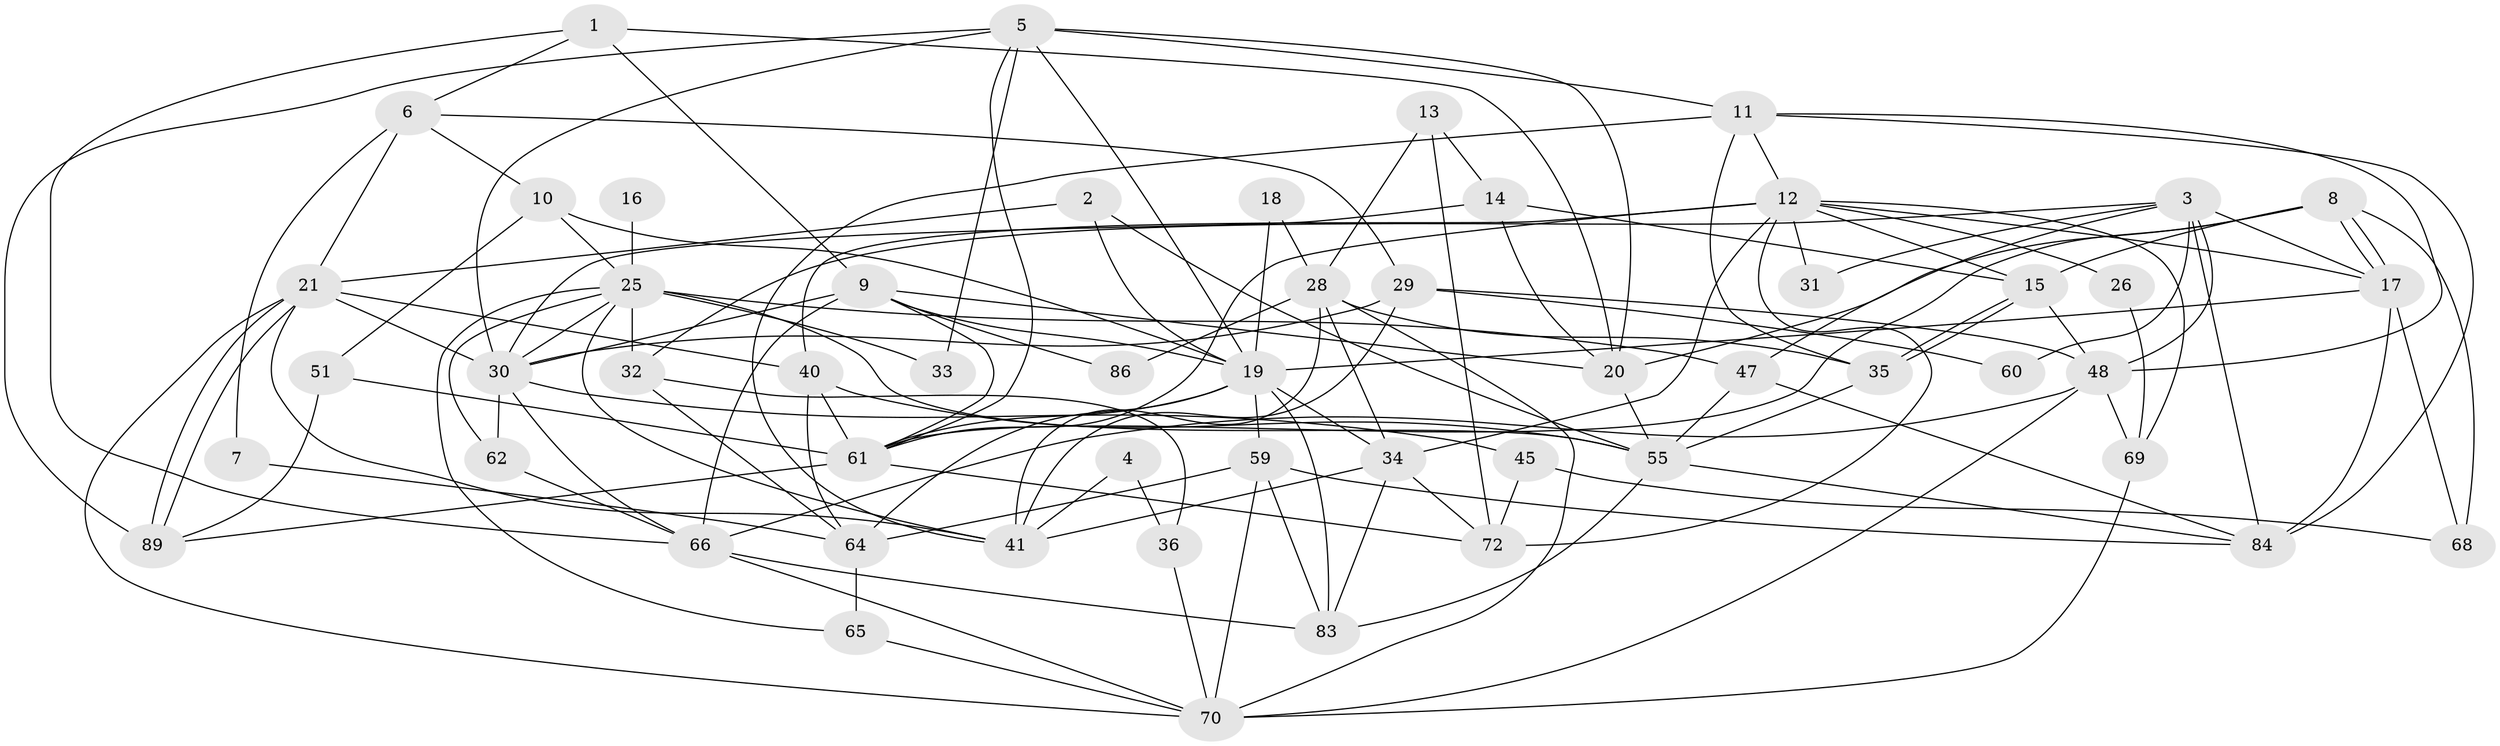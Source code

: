 // original degree distribution, {4: 0.23076923076923078, 3: 0.31868131868131866, 5: 0.1978021978021978, 2: 0.12087912087912088, 6: 0.06593406593406594, 7: 0.04395604395604396, 9: 0.01098901098901099, 8: 0.01098901098901099}
// Generated by graph-tools (version 1.1) at 2025/18/03/04/25 18:18:38]
// undirected, 54 vertices, 138 edges
graph export_dot {
graph [start="1"]
  node [color=gray90,style=filled];
  1;
  2;
  3 [super="+77"];
  4;
  5 [super="+91+80"];
  6;
  7;
  8 [super="+22"];
  9 [super="+39+23"];
  10;
  11 [super="+24"];
  12 [super="+49+37"];
  13;
  14 [super="+50"];
  15;
  16;
  17 [super="+58"];
  18;
  19 [super="+57+27+42"];
  20 [super="+67"];
  21 [super="+88"];
  25 [super="+78+85+46"];
  26;
  28 [super="+71+63"];
  29;
  30 [super="+38+54"];
  31;
  32;
  33;
  34 [super="+43"];
  35;
  36;
  40 [super="+53"];
  41 [super="+73+74"];
  45;
  47 [super="+52"];
  48;
  51;
  55 [super="+56+87"];
  59 [super="+79"];
  60;
  61;
  62;
  64;
  65;
  66 [super="+81+75"];
  68;
  69;
  70;
  72 [super="+82"];
  83;
  84;
  86;
  89;
  1 -- 6;
  1 -- 20;
  1 -- 9;
  1 -- 66;
  2 -- 21;
  2 -- 19;
  2 -- 55;
  3 -- 31;
  3 -- 32;
  3 -- 84;
  3 -- 48;
  3 -- 60;
  3 -- 17;
  3 -- 47;
  4 -- 36;
  4 -- 41;
  5 -- 11;
  5 -- 30;
  5 -- 33;
  5 -- 20;
  5 -- 89;
  5 -- 61;
  5 -- 19;
  6 -- 10;
  6 -- 7;
  6 -- 21;
  6 -- 29;
  7 -- 64;
  8 -- 17;
  8 -- 17;
  8 -- 15;
  8 -- 68;
  8 -- 20;
  8 -- 61;
  9 -- 20;
  9 -- 86;
  9 -- 30;
  9 -- 66;
  9 -- 19;
  9 -- 61;
  10 -- 51;
  10 -- 19;
  10 -- 25;
  11 -- 84;
  11 -- 48;
  11 -- 35;
  11 -- 41;
  11 -- 12;
  12 -- 31;
  12 -- 15;
  12 -- 17;
  12 -- 72;
  12 -- 69;
  12 -- 26;
  12 -- 61;
  12 -- 34;
  12 -- 40;
  13 -- 72;
  13 -- 14;
  13 -- 28;
  14 -- 20;
  14 -- 15;
  14 -- 30 [weight=2];
  15 -- 35;
  15 -- 35;
  15 -- 48;
  16 -- 25 [weight=2];
  17 -- 68;
  17 -- 84;
  17 -- 19;
  18 -- 28;
  18 -- 19;
  19 -- 64 [weight=2];
  19 -- 83;
  19 -- 59;
  19 -- 61;
  19 -- 34;
  20 -- 55;
  21 -- 89;
  21 -- 89;
  21 -- 41;
  21 -- 70;
  21 -- 30;
  21 -- 40;
  25 -- 33;
  25 -- 62;
  25 -- 41;
  25 -- 32 [weight=2];
  25 -- 65;
  25 -- 30;
  25 -- 47;
  25 -- 55;
  26 -- 69;
  28 -- 34;
  28 -- 86;
  28 -- 41;
  28 -- 35;
  28 -- 70;
  29 -- 48;
  29 -- 30;
  29 -- 60;
  29 -- 41;
  30 -- 66;
  30 -- 62;
  30 -- 45;
  32 -- 36;
  32 -- 64;
  34 -- 72;
  34 -- 83;
  34 -- 41;
  35 -- 55;
  36 -- 70;
  40 -- 61;
  40 -- 64;
  40 -- 55;
  45 -- 68;
  45 -- 72 [weight=2];
  47 -- 84;
  47 -- 55;
  48 -- 69;
  48 -- 70;
  48 -- 66;
  51 -- 61;
  51 -- 89;
  55 -- 84;
  55 -- 83;
  59 -- 70;
  59 -- 84;
  59 -- 64;
  59 -- 83;
  61 -- 72;
  61 -- 89;
  62 -- 66;
  64 -- 65;
  65 -- 70;
  66 -- 70;
  66 -- 83;
  69 -- 70;
}
